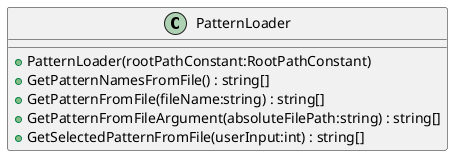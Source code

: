@startuml
class PatternLoader {
    + PatternLoader(rootPathConstant:RootPathConstant)
    + GetPatternNamesFromFile() : string[]
    + GetPatternFromFile(fileName:string) : string[]
    + GetPatternFromFileArgument(absoluteFilePath:string) : string[]
    + GetSelectedPatternFromFile(userInput:int) : string[]
}
@enduml

